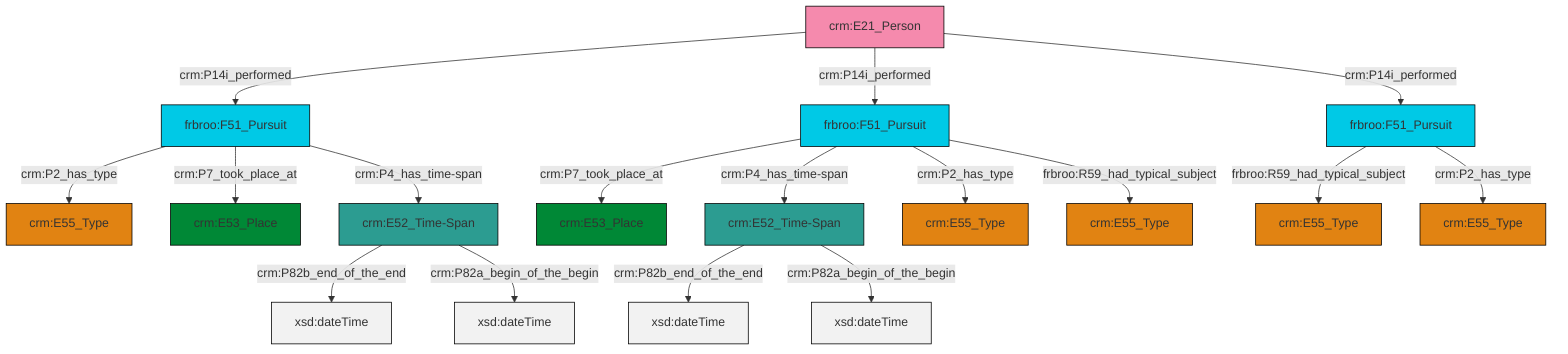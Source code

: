 graph TD
classDef Literal fill:#f2f2f2,stroke:#000000;
classDef CRM_Entity fill:#FFFFFF,stroke:#000000;
classDef Temporal_Entity fill:#00C9E6, stroke:#000000;
classDef Type fill:#E18312, stroke:#000000;
classDef Time-Span fill:#2C9C91, stroke:#000000;
classDef Appellation fill:#FFEB7F, stroke:#000000;
classDef Place fill:#008836, stroke:#000000;
classDef Persistent_Item fill:#B266B2, stroke:#000000;
classDef Conceptual_Object fill:#FFD700, stroke:#000000;
classDef Physical_Thing fill:#D2B48C, stroke:#000000;
classDef Actor fill:#f58aad, stroke:#000000;
classDef PC_Classes fill:#4ce600, stroke:#000000;
classDef Multi fill:#cccccc,stroke:#000000;

2["crm:E52_Time-Span"]:::Time-Span -->|crm:P82b_end_of_the_end| 3[xsd:dateTime]:::Literal
4["frbroo:F51_Pursuit"]:::Temporal_Entity -->|crm:P2_has_type| 5["crm:E55_Type"]:::Type
8["frbroo:F51_Pursuit"]:::Temporal_Entity -->|crm:P7_took_place_at| 0["crm:E53_Place"]:::Place
9["frbroo:F51_Pursuit"]:::Temporal_Entity -->|frbroo:R59_had_typical_subject| 10["crm:E55_Type"]:::Type
4["frbroo:F51_Pursuit"]:::Temporal_Entity -->|crm:P7_took_place_at| 15["crm:E53_Place"]:::Place
9["frbroo:F51_Pursuit"]:::Temporal_Entity -->|crm:P2_has_type| 16["crm:E55_Type"]:::Type
6["crm:E21_Person"]:::Actor -->|crm:P14i_performed| 4["frbroo:F51_Pursuit"]:::Temporal_Entity
6["crm:E21_Person"]:::Actor -->|crm:P14i_performed| 8["frbroo:F51_Pursuit"]:::Temporal_Entity
8["frbroo:F51_Pursuit"]:::Temporal_Entity -->|crm:P4_has_time-span| 18["crm:E52_Time-Span"]:::Time-Span
18["crm:E52_Time-Span"]:::Time-Span -->|crm:P82b_end_of_the_end| 20[xsd:dateTime]:::Literal
8["frbroo:F51_Pursuit"]:::Temporal_Entity -->|crm:P2_has_type| 13["crm:E55_Type"]:::Type
6["crm:E21_Person"]:::Actor -->|crm:P14i_performed| 9["frbroo:F51_Pursuit"]:::Temporal_Entity
2["crm:E52_Time-Span"]:::Time-Span -->|crm:P82a_begin_of_the_begin| 24[xsd:dateTime]:::Literal
4["frbroo:F51_Pursuit"]:::Temporal_Entity -->|crm:P4_has_time-span| 2["crm:E52_Time-Span"]:::Time-Span
8["frbroo:F51_Pursuit"]:::Temporal_Entity -->|frbroo:R59_had_typical_subject| 29["crm:E55_Type"]:::Type
18["crm:E52_Time-Span"]:::Time-Span -->|crm:P82a_begin_of_the_begin| 32[xsd:dateTime]:::Literal